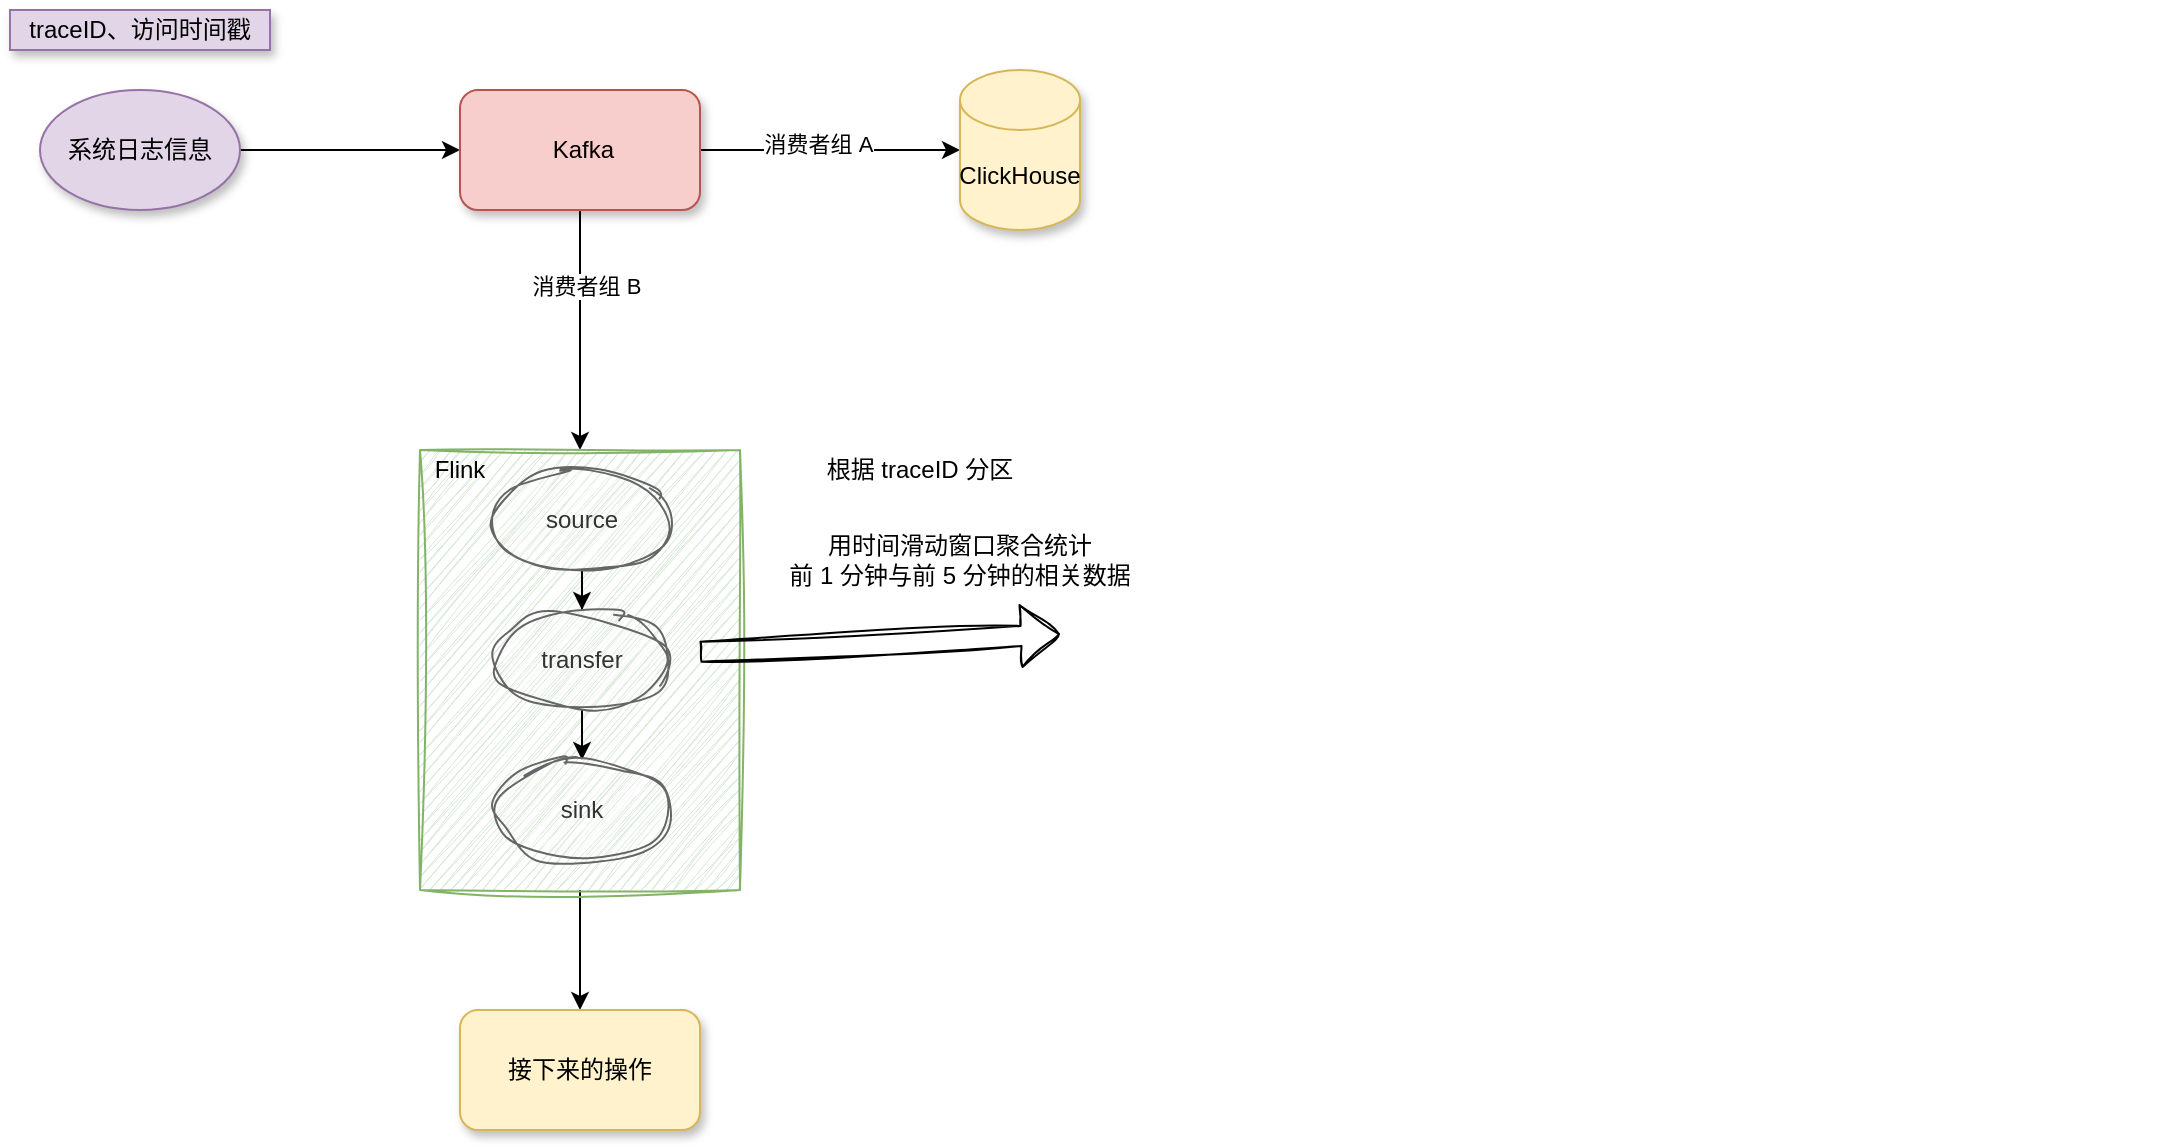 <mxfile version="26.0.16">
  <diagram name="第 1 页" id="Po9Ez7BluTAXjHJc6wHh">
    <mxGraphModel dx="1148" dy="719" grid="1" gridSize="10" guides="1" tooltips="1" connect="1" arrows="1" fold="1" page="1" pageScale="1" pageWidth="827" pageHeight="1169" math="0" shadow="0">
      <root>
        <mxCell id="0" />
        <mxCell id="1" parent="0" />
        <mxCell id="PmTtEUhIxG9IhuHngzG6-4" style="edgeStyle=orthogonalEdgeStyle;rounded=0;orthogonalLoop=1;jettySize=auto;html=1;entryX=0;entryY=0.5;entryDx=0;entryDy=0;" edge="1" parent="1" source="PmTtEUhIxG9IhuHngzG6-1" target="PmTtEUhIxG9IhuHngzG6-3">
          <mxGeometry relative="1" as="geometry" />
        </mxCell>
        <mxCell id="PmTtEUhIxG9IhuHngzG6-1" value="系统日志信息" style="ellipse;whiteSpace=wrap;html=1;shadow=1;fillColor=#e1d5e7;strokeColor=#9673a6;" vertex="1" parent="1">
          <mxGeometry x="70" y="180" width="100" height="60" as="geometry" />
        </mxCell>
        <mxCell id="PmTtEUhIxG9IhuHngzG6-5" style="edgeStyle=orthogonalEdgeStyle;rounded=0;orthogonalLoop=1;jettySize=auto;html=1;" edge="1" parent="1" source="PmTtEUhIxG9IhuHngzG6-3" target="PmTtEUhIxG9IhuHngzG6-6">
          <mxGeometry relative="1" as="geometry">
            <mxPoint x="450" y="210" as="targetPoint" />
          </mxGeometry>
        </mxCell>
        <mxCell id="PmTtEUhIxG9IhuHngzG6-16" value="消费者组 A" style="edgeLabel;html=1;align=center;verticalAlign=middle;resizable=0;points=[];" vertex="1" connectable="0" parent="PmTtEUhIxG9IhuHngzG6-5">
          <mxGeometry x="-0.092" y="3" relative="1" as="geometry">
            <mxPoint as="offset" />
          </mxGeometry>
        </mxCell>
        <mxCell id="PmTtEUhIxG9IhuHngzG6-7" style="edgeStyle=orthogonalEdgeStyle;rounded=0;orthogonalLoop=1;jettySize=auto;html=1;entryX=0.5;entryY=0;entryDx=0;entryDy=0;" edge="1" parent="1" source="PmTtEUhIxG9IhuHngzG6-3" target="PmTtEUhIxG9IhuHngzG6-8">
          <mxGeometry relative="1" as="geometry">
            <mxPoint x="340" y="300" as="targetPoint" />
          </mxGeometry>
        </mxCell>
        <mxCell id="PmTtEUhIxG9IhuHngzG6-17" value="消费者组 B" style="edgeLabel;html=1;align=center;verticalAlign=middle;resizable=0;points=[];" vertex="1" connectable="0" parent="PmTtEUhIxG9IhuHngzG6-7">
          <mxGeometry x="-0.371" y="3" relative="1" as="geometry">
            <mxPoint as="offset" />
          </mxGeometry>
        </mxCell>
        <mxCell id="PmTtEUhIxG9IhuHngzG6-3" value="&amp;nbsp;Kafka" style="rounded=1;whiteSpace=wrap;html=1;fillColor=#f8cecc;strokeColor=#b85450;glass=0;shadow=1;" vertex="1" parent="1">
          <mxGeometry x="280" y="180" width="120" height="60" as="geometry" />
        </mxCell>
        <mxCell id="PmTtEUhIxG9IhuHngzG6-6" value="ClickHouse" style="shape=cylinder3;whiteSpace=wrap;html=1;boundedLbl=1;backgroundOutline=1;size=15;rotation=0;fillColor=#fff2cc;strokeColor=#d6b656;shadow=1;" vertex="1" parent="1">
          <mxGeometry x="530" y="170" width="60" height="80" as="geometry" />
        </mxCell>
        <mxCell id="PmTtEUhIxG9IhuHngzG6-21" style="edgeStyle=orthogonalEdgeStyle;rounded=0;orthogonalLoop=1;jettySize=auto;html=1;entryX=0.5;entryY=0;entryDx=0;entryDy=0;" edge="1" parent="1" source="PmTtEUhIxG9IhuHngzG6-8" target="PmTtEUhIxG9IhuHngzG6-20">
          <mxGeometry relative="1" as="geometry" />
        </mxCell>
        <mxCell id="PmTtEUhIxG9IhuHngzG6-8" value="" style="rounded=0;whiteSpace=wrap;html=1;fillColor=#d5e8d4;strokeColor=#82b366;sketch=1;curveFitting=1;jiggle=2;shadow=0;" vertex="1" parent="1">
          <mxGeometry x="260" y="360" width="160" height="220" as="geometry" />
        </mxCell>
        <mxCell id="PmTtEUhIxG9IhuHngzG6-15" value="traceID、访问时间戳" style="rounded=0;whiteSpace=wrap;html=1;fillColor=#e1d5e7;strokeColor=#9673a6;shadow=1;" vertex="1" parent="1">
          <mxGeometry x="55" y="140" width="130" height="20" as="geometry" />
        </mxCell>
        <mxCell id="PmTtEUhIxG9IhuHngzG6-18" value="Flink" style="text;html=1;align=center;verticalAlign=middle;whiteSpace=wrap;rounded=0;" vertex="1" parent="1">
          <mxGeometry x="260" y="360" width="40" height="20" as="geometry" />
        </mxCell>
        <mxCell id="PmTtEUhIxG9IhuHngzG6-20" value="接下来的操作" style="rounded=1;whiteSpace=wrap;html=1;fillColor=#fff2cc;strokeColor=#d6b656;shadow=1;" vertex="1" parent="1">
          <mxGeometry x="280" y="640" width="120" height="60" as="geometry" />
        </mxCell>
        <mxCell id="PmTtEUhIxG9IhuHngzG6-22" value="" style="shape=image;verticalLabelPosition=bottom;labelBackgroundColor=default;verticalAlign=top;aspect=fixed;imageAspect=0;image=https://pic1.zhimg.com/v2-81cf596abad9287e9b647b2a7215c430_1440w.jpg;" vertex="1" parent="1">
          <mxGeometry x="620" y="270" width="507.79" height="325.42" as="geometry" />
        </mxCell>
        <mxCell id="PmTtEUhIxG9IhuHngzG6-27" style="edgeStyle=orthogonalEdgeStyle;rounded=0;orthogonalLoop=1;jettySize=auto;html=1;" edge="1" parent="1" source="PmTtEUhIxG9IhuHngzG6-23" target="PmTtEUhIxG9IhuHngzG6-24">
          <mxGeometry relative="1" as="geometry" />
        </mxCell>
        <mxCell id="PmTtEUhIxG9IhuHngzG6-23" value="source" style="ellipse;whiteSpace=wrap;html=1;fillColor=#f5f5f5;fontColor=#333333;strokeColor=#666666;shadow=0;sketch=1;curveFitting=1;jiggle=2;" vertex="1" parent="1">
          <mxGeometry x="296" y="370" width="90" height="50" as="geometry" />
        </mxCell>
        <mxCell id="PmTtEUhIxG9IhuHngzG6-28" style="edgeStyle=orthogonalEdgeStyle;rounded=0;orthogonalLoop=1;jettySize=auto;html=1;entryX=0.5;entryY=0;entryDx=0;entryDy=0;" edge="1" parent="1" source="PmTtEUhIxG9IhuHngzG6-24" target="PmTtEUhIxG9IhuHngzG6-26">
          <mxGeometry relative="1" as="geometry" />
        </mxCell>
        <mxCell id="PmTtEUhIxG9IhuHngzG6-24" value="transfer" style="ellipse;whiteSpace=wrap;html=1;fillColor=#f5f5f5;fontColor=#333333;strokeColor=#666666;shadow=0;sketch=1;curveFitting=1;jiggle=2;" vertex="1" parent="1">
          <mxGeometry x="296" y="440" width="90" height="50" as="geometry" />
        </mxCell>
        <mxCell id="PmTtEUhIxG9IhuHngzG6-26" value="sink" style="ellipse;whiteSpace=wrap;html=1;fillColor=#f5f5f5;fontColor=#333333;strokeColor=#666666;shadow=0;sketch=1;curveFitting=1;jiggle=2;" vertex="1" parent="1">
          <mxGeometry x="296" y="515" width="90" height="50" as="geometry" />
        </mxCell>
        <mxCell id="PmTtEUhIxG9IhuHngzG6-29" value="" style="shape=flexArrow;endArrow=classic;html=1;rounded=0;sketch=1;curveFitting=1;jiggle=2;" edge="1" parent="1">
          <mxGeometry width="50" height="50" relative="1" as="geometry">
            <mxPoint x="400" y="460.86" as="sourcePoint" />
            <mxPoint x="580" y="452" as="targetPoint" />
          </mxGeometry>
        </mxCell>
        <mxCell id="PmTtEUhIxG9IhuHngzG6-30" value="用时间滑动窗口聚合统计&lt;br&gt;前 1 分钟与前 5 分钟的相关数据" style="text;html=1;align=center;verticalAlign=middle;whiteSpace=wrap;rounded=0;" vertex="1" parent="1">
          <mxGeometry x="440" y="390" width="180" height="50" as="geometry" />
        </mxCell>
        <mxCell id="PmTtEUhIxG9IhuHngzG6-31" value="根据 traceID 分区" style="text;html=1;align=center;verticalAlign=middle;whiteSpace=wrap;rounded=0;" vertex="1" parent="1">
          <mxGeometry x="460" y="352.5" width="100" height="35" as="geometry" />
        </mxCell>
      </root>
    </mxGraphModel>
  </diagram>
</mxfile>
